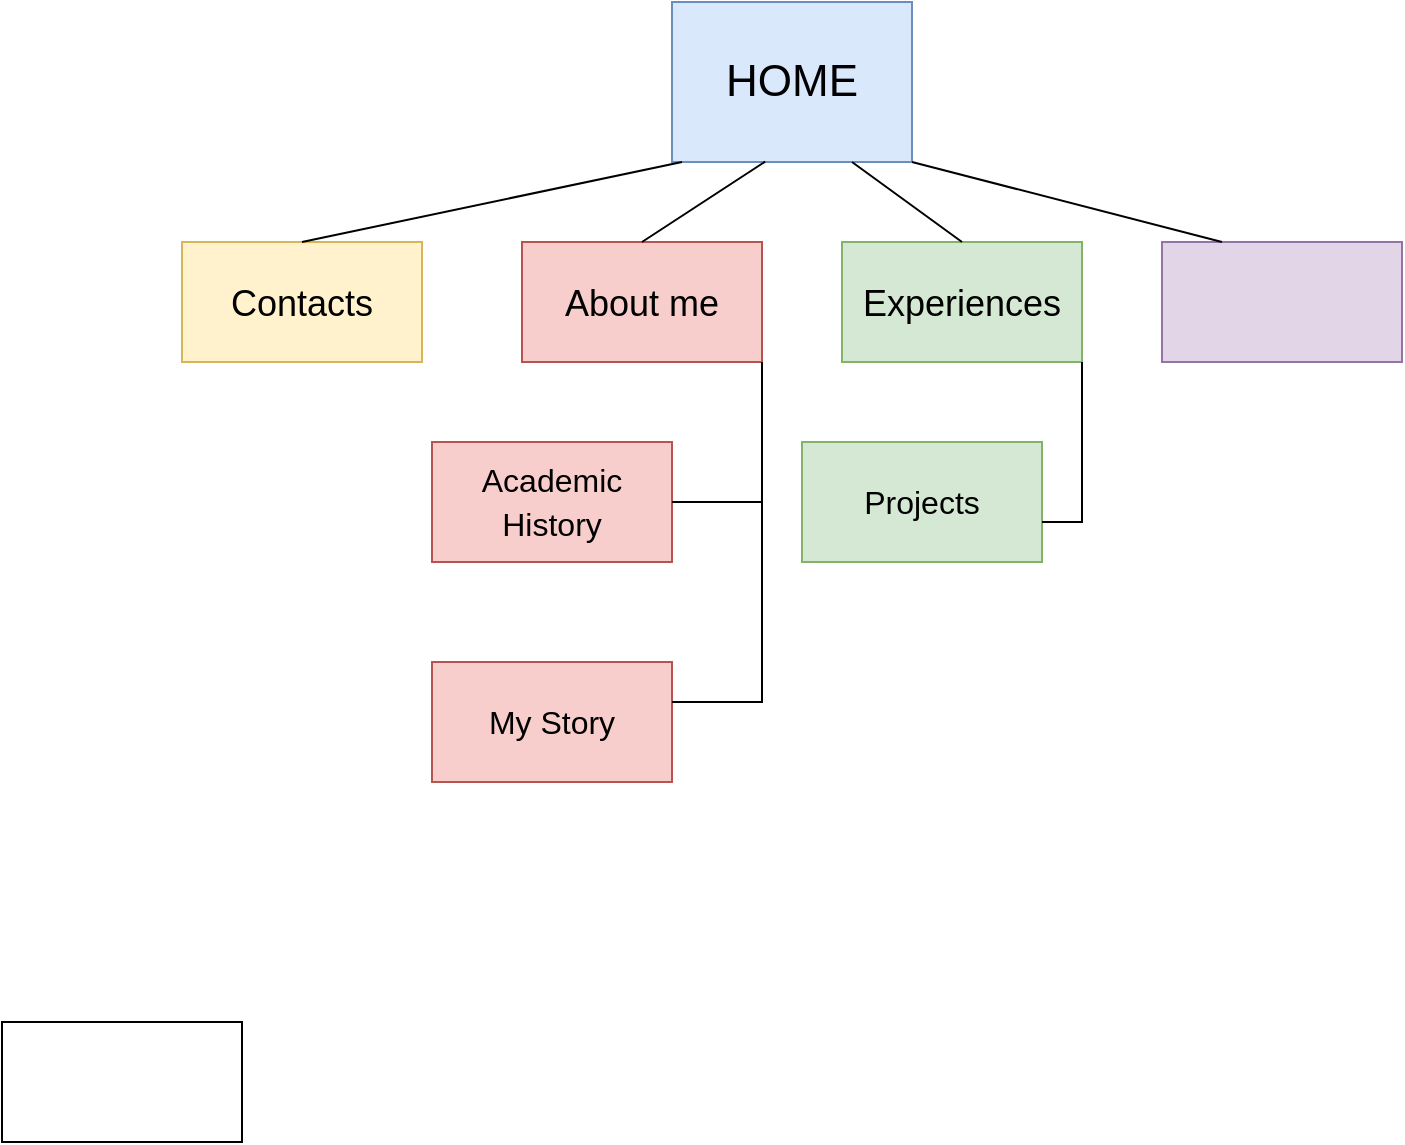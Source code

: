 <mxfile version="20.8.13" type="github">
  <diagram name="Page-1" id="8gKobJmWuqOXtgwt1NIE">
    <mxGraphModel dx="840" dy="433" grid="1" gridSize="10" guides="1" tooltips="1" connect="1" arrows="1" fold="1" page="1" pageScale="1" pageWidth="850" pageHeight="1100" math="0" shadow="0">
      <root>
        <mxCell id="0" />
        <mxCell id="1" parent="0" />
        <mxCell id="wgcAn_9qfWGAaCR4Yql9-1" value="&lt;font style=&quot;font-size: 22px;&quot;&gt;HOME&lt;/font&gt;" style="rounded=0;whiteSpace=wrap;html=1;fillColor=#dae8fc;strokeColor=#6c8ebf;" parent="1" vertex="1">
          <mxGeometry x="365" y="30" width="120" height="80" as="geometry" />
        </mxCell>
        <mxCell id="wgcAn_9qfWGAaCR4Yql9-2" value="&lt;font style=&quot;font-size: 18px;&quot;&gt;Contacts&lt;/font&gt;" style="rounded=0;whiteSpace=wrap;html=1;fontSize=22;fillColor=#fff2cc;strokeColor=#d6b656;" parent="1" vertex="1">
          <mxGeometry x="120" y="150" width="120" height="60" as="geometry" />
        </mxCell>
        <mxCell id="wgcAn_9qfWGAaCR4Yql9-3" value="&lt;font style=&quot;font-size: 18px;&quot;&gt;About me&lt;/font&gt;" style="rounded=0;whiteSpace=wrap;html=1;fontSize=22;fillColor=#f8cecc;strokeColor=#b85450;" parent="1" vertex="1">
          <mxGeometry x="290" y="150" width="120" height="60" as="geometry" />
        </mxCell>
        <mxCell id="wgcAn_9qfWGAaCR4Yql9-4" value="&lt;span style=&quot;font-size: 18px;&quot;&gt;Experiences&lt;/span&gt;" style="rounded=0;whiteSpace=wrap;html=1;fontSize=22;fillColor=#d5e8d4;strokeColor=#82b366;" parent="1" vertex="1">
          <mxGeometry x="450" y="150" width="120" height="60" as="geometry" />
        </mxCell>
        <mxCell id="wgcAn_9qfWGAaCR4Yql9-5" value="" style="rounded=0;whiteSpace=wrap;html=1;fontSize=22;fillColor=#e1d5e7;strokeColor=#9673a6;" parent="1" vertex="1">
          <mxGeometry x="610" y="150" width="120" height="60" as="geometry" />
        </mxCell>
        <mxCell id="wgcAn_9qfWGAaCR4Yql9-9" value="" style="endArrow=none;html=1;rounded=0;fontSize=18;exitX=0.5;exitY=0;exitDx=0;exitDy=0;" parent="1" source="wgcAn_9qfWGAaCR4Yql9-2" edge="1">
          <mxGeometry width="50" height="50" relative="1" as="geometry">
            <mxPoint x="400" y="140" as="sourcePoint" />
            <mxPoint x="370" y="110" as="targetPoint" />
          </mxGeometry>
        </mxCell>
        <mxCell id="wgcAn_9qfWGAaCR4Yql9-10" value="" style="endArrow=none;html=1;rounded=0;fontSize=18;exitX=0.5;exitY=0;exitDx=0;exitDy=0;entryX=0.388;entryY=0.998;entryDx=0;entryDy=0;entryPerimeter=0;" parent="1" source="wgcAn_9qfWGAaCR4Yql9-3" target="wgcAn_9qfWGAaCR4Yql9-1" edge="1">
          <mxGeometry width="50" height="50" relative="1" as="geometry">
            <mxPoint x="400" y="140" as="sourcePoint" />
            <mxPoint x="450" y="90" as="targetPoint" />
            <Array as="points" />
          </mxGeometry>
        </mxCell>
        <mxCell id="wgcAn_9qfWGAaCR4Yql9-11" value="" style="endArrow=none;html=1;rounded=0;fontSize=18;entryX=0.75;entryY=1;entryDx=0;entryDy=0;exitX=0.5;exitY=0;exitDx=0;exitDy=0;" parent="1" source="wgcAn_9qfWGAaCR4Yql9-4" target="wgcAn_9qfWGAaCR4Yql9-1" edge="1">
          <mxGeometry width="50" height="50" relative="1" as="geometry">
            <mxPoint x="410" y="180" as="sourcePoint" />
            <mxPoint x="460" y="130" as="targetPoint" />
          </mxGeometry>
        </mxCell>
        <mxCell id="wgcAn_9qfWGAaCR4Yql9-12" value="" style="endArrow=none;html=1;rounded=0;fontSize=18;entryX=1;entryY=1;entryDx=0;entryDy=0;exitX=0.25;exitY=0;exitDx=0;exitDy=0;" parent="1" source="wgcAn_9qfWGAaCR4Yql9-5" target="wgcAn_9qfWGAaCR4Yql9-1" edge="1">
          <mxGeometry width="50" height="50" relative="1" as="geometry">
            <mxPoint x="410" y="180" as="sourcePoint" />
            <mxPoint x="460" y="130" as="targetPoint" />
          </mxGeometry>
        </mxCell>
        <mxCell id="wgcAn_9qfWGAaCR4Yql9-13" value="&lt;font style=&quot;font-size: 16px;&quot;&gt;Academic History&lt;/font&gt;" style="rounded=0;whiteSpace=wrap;html=1;fontSize=18;fillColor=#f8cecc;strokeColor=#b85450;" parent="1" vertex="1">
          <mxGeometry x="245" y="250" width="120" height="60" as="geometry" />
        </mxCell>
        <mxCell id="wgcAn_9qfWGAaCR4Yql9-14" value="&lt;font style=&quot;font-size: 16px;&quot;&gt;Projects&lt;/font&gt;" style="rounded=0;whiteSpace=wrap;html=1;fontSize=18;fillColor=#d5e8d4;strokeColor=#82b366;" parent="1" vertex="1">
          <mxGeometry x="430" y="250" width="120" height="60" as="geometry" />
        </mxCell>
        <mxCell id="wgcAn_9qfWGAaCR4Yql9-15" value="&lt;font style=&quot;font-size: 16px;&quot;&gt;My Story&lt;/font&gt;" style="rounded=0;whiteSpace=wrap;html=1;fontSize=18;fillColor=#f8cecc;strokeColor=#b85450;" parent="1" vertex="1">
          <mxGeometry x="245" y="360" width="120" height="60" as="geometry" />
        </mxCell>
        <mxCell id="wgcAn_9qfWGAaCR4Yql9-16" value="" style="rounded=0;whiteSpace=wrap;html=1;fontSize=18;" parent="1" vertex="1">
          <mxGeometry x="30" y="540" width="120" height="60" as="geometry" />
        </mxCell>
        <mxCell id="wgcAn_9qfWGAaCR4Yql9-17" value="" style="endArrow=none;html=1;rounded=0;fontSize=18;entryX=1;entryY=1;entryDx=0;entryDy=0;exitX=1;exitY=0.5;exitDx=0;exitDy=0;" parent="1" source="wgcAn_9qfWGAaCR4Yql9-13" target="wgcAn_9qfWGAaCR4Yql9-3" edge="1">
          <mxGeometry width="50" height="50" relative="1" as="geometry">
            <mxPoint x="410" y="220" as="sourcePoint" />
            <mxPoint x="460" y="170" as="targetPoint" />
            <Array as="points">
              <mxPoint x="410" y="280" />
            </Array>
          </mxGeometry>
        </mxCell>
        <mxCell id="wgcAn_9qfWGAaCR4Yql9-18" value="" style="endArrow=none;html=1;rounded=0;fontSize=16;entryX=1;entryY=1;entryDx=0;entryDy=0;" parent="1" target="wgcAn_9qfWGAaCR4Yql9-4" edge="1">
          <mxGeometry width="50" height="50" relative="1" as="geometry">
            <mxPoint x="550" y="290" as="sourcePoint" />
            <mxPoint x="460" y="270" as="targetPoint" />
            <Array as="points">
              <mxPoint x="570" y="290" />
            </Array>
          </mxGeometry>
        </mxCell>
        <mxCell id="wgcAn_9qfWGAaCR4Yql9-19" value="" style="endArrow=none;html=1;rounded=0;fontSize=16;exitX=1;exitY=0.333;exitDx=0;exitDy=0;exitPerimeter=0;" parent="1" source="wgcAn_9qfWGAaCR4Yql9-15" edge="1">
          <mxGeometry width="50" height="50" relative="1" as="geometry">
            <mxPoint x="340" y="380" as="sourcePoint" />
            <mxPoint x="410" y="280" as="targetPoint" />
            <Array as="points">
              <mxPoint x="410" y="380" />
            </Array>
          </mxGeometry>
        </mxCell>
      </root>
    </mxGraphModel>
  </diagram>
</mxfile>
